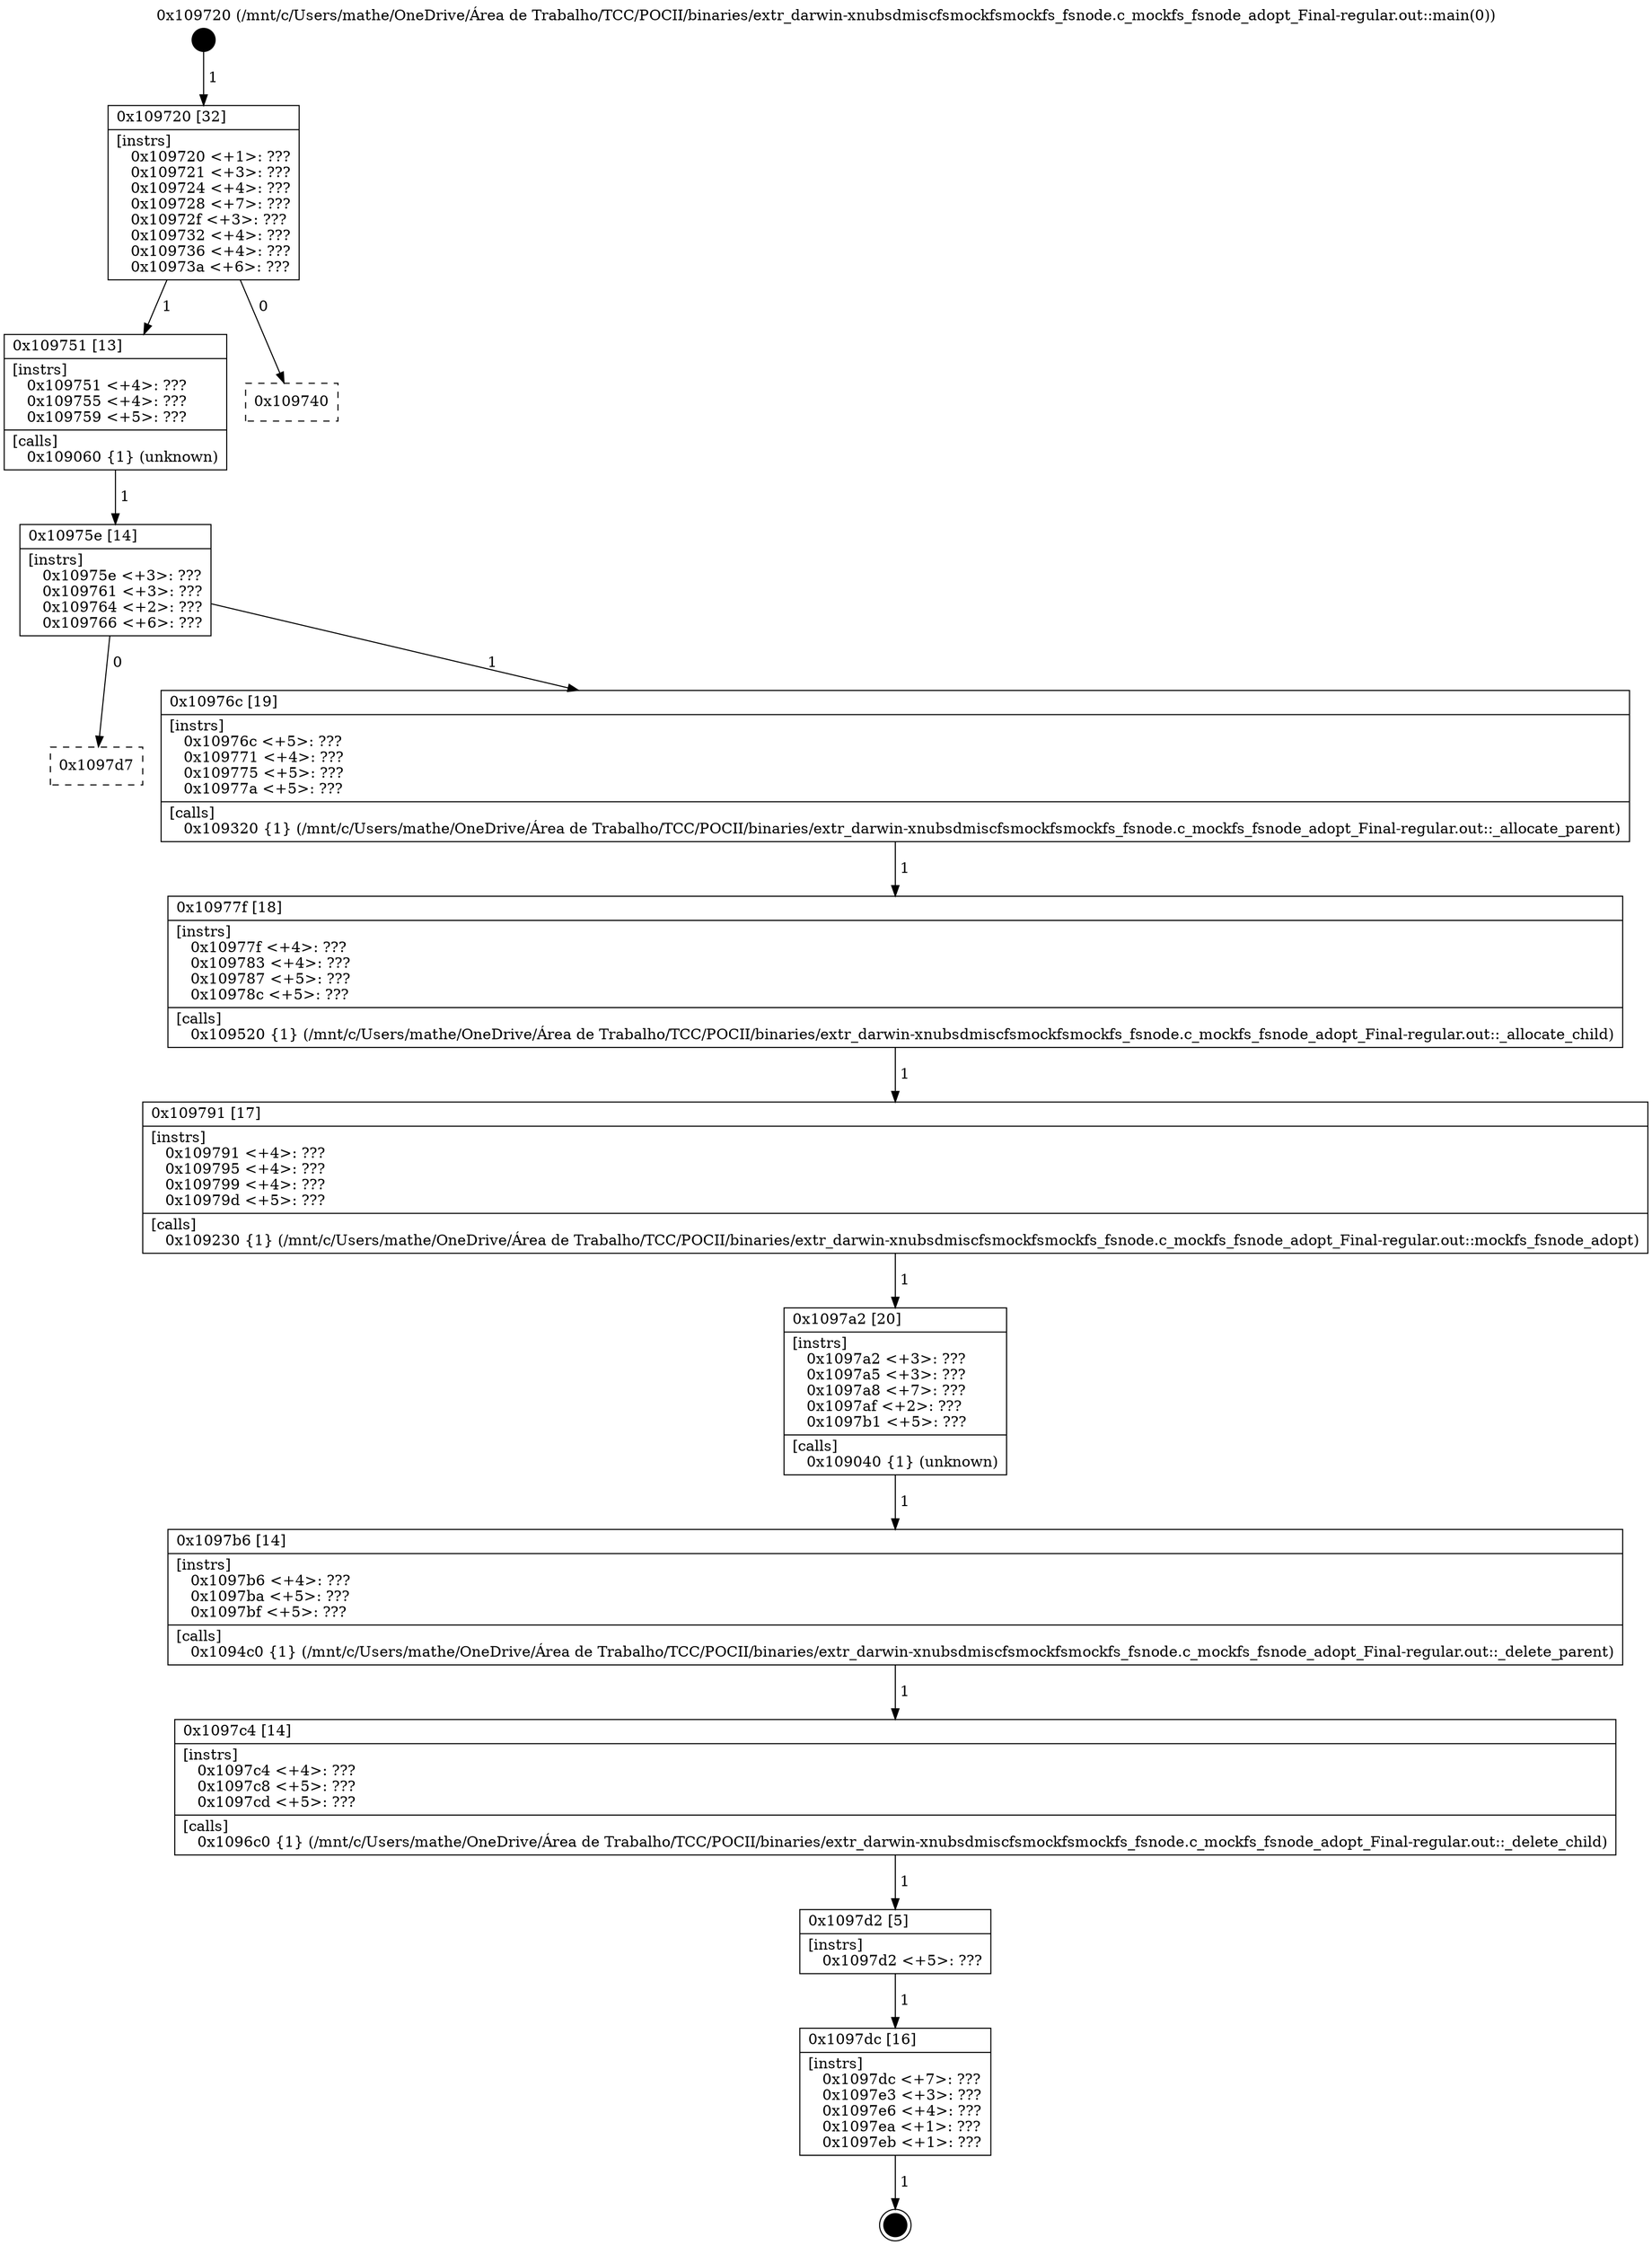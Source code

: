 digraph "0x109720" {
  label = "0x109720 (/mnt/c/Users/mathe/OneDrive/Área de Trabalho/TCC/POCII/binaries/extr_darwin-xnubsdmiscfsmockfsmockfs_fsnode.c_mockfs_fsnode_adopt_Final-regular.out::main(0))"
  labelloc = "t"
  node[shape=record]

  Entry [label="",width=0.3,height=0.3,shape=circle,fillcolor=black,style=filled]
  "0x109720" [label="{
     0x109720 [32]\l
     | [instrs]\l
     &nbsp;&nbsp;0x109720 \<+1\>: ???\l
     &nbsp;&nbsp;0x109721 \<+3\>: ???\l
     &nbsp;&nbsp;0x109724 \<+4\>: ???\l
     &nbsp;&nbsp;0x109728 \<+7\>: ???\l
     &nbsp;&nbsp;0x10972f \<+3\>: ???\l
     &nbsp;&nbsp;0x109732 \<+4\>: ???\l
     &nbsp;&nbsp;0x109736 \<+4\>: ???\l
     &nbsp;&nbsp;0x10973a \<+6\>: ???\l
  }"]
  "0x109751" [label="{
     0x109751 [13]\l
     | [instrs]\l
     &nbsp;&nbsp;0x109751 \<+4\>: ???\l
     &nbsp;&nbsp;0x109755 \<+4\>: ???\l
     &nbsp;&nbsp;0x109759 \<+5\>: ???\l
     | [calls]\l
     &nbsp;&nbsp;0x109060 \{1\} (unknown)\l
  }"]
  "0x109740" [label="{
     0x109740\l
  }", style=dashed]
  "0x10975e" [label="{
     0x10975e [14]\l
     | [instrs]\l
     &nbsp;&nbsp;0x10975e \<+3\>: ???\l
     &nbsp;&nbsp;0x109761 \<+3\>: ???\l
     &nbsp;&nbsp;0x109764 \<+2\>: ???\l
     &nbsp;&nbsp;0x109766 \<+6\>: ???\l
  }"]
  "0x1097d7" [label="{
     0x1097d7\l
  }", style=dashed]
  "0x10976c" [label="{
     0x10976c [19]\l
     | [instrs]\l
     &nbsp;&nbsp;0x10976c \<+5\>: ???\l
     &nbsp;&nbsp;0x109771 \<+4\>: ???\l
     &nbsp;&nbsp;0x109775 \<+5\>: ???\l
     &nbsp;&nbsp;0x10977a \<+5\>: ???\l
     | [calls]\l
     &nbsp;&nbsp;0x109320 \{1\} (/mnt/c/Users/mathe/OneDrive/Área de Trabalho/TCC/POCII/binaries/extr_darwin-xnubsdmiscfsmockfsmockfs_fsnode.c_mockfs_fsnode_adopt_Final-regular.out::_allocate_parent)\l
  }"]
  Exit [label="",width=0.3,height=0.3,shape=circle,fillcolor=black,style=filled,peripheries=2]
  "0x10977f" [label="{
     0x10977f [18]\l
     | [instrs]\l
     &nbsp;&nbsp;0x10977f \<+4\>: ???\l
     &nbsp;&nbsp;0x109783 \<+4\>: ???\l
     &nbsp;&nbsp;0x109787 \<+5\>: ???\l
     &nbsp;&nbsp;0x10978c \<+5\>: ???\l
     | [calls]\l
     &nbsp;&nbsp;0x109520 \{1\} (/mnt/c/Users/mathe/OneDrive/Área de Trabalho/TCC/POCII/binaries/extr_darwin-xnubsdmiscfsmockfsmockfs_fsnode.c_mockfs_fsnode_adopt_Final-regular.out::_allocate_child)\l
  }"]
  "0x109791" [label="{
     0x109791 [17]\l
     | [instrs]\l
     &nbsp;&nbsp;0x109791 \<+4\>: ???\l
     &nbsp;&nbsp;0x109795 \<+4\>: ???\l
     &nbsp;&nbsp;0x109799 \<+4\>: ???\l
     &nbsp;&nbsp;0x10979d \<+5\>: ???\l
     | [calls]\l
     &nbsp;&nbsp;0x109230 \{1\} (/mnt/c/Users/mathe/OneDrive/Área de Trabalho/TCC/POCII/binaries/extr_darwin-xnubsdmiscfsmockfsmockfs_fsnode.c_mockfs_fsnode_adopt_Final-regular.out::mockfs_fsnode_adopt)\l
  }"]
  "0x1097a2" [label="{
     0x1097a2 [20]\l
     | [instrs]\l
     &nbsp;&nbsp;0x1097a2 \<+3\>: ???\l
     &nbsp;&nbsp;0x1097a5 \<+3\>: ???\l
     &nbsp;&nbsp;0x1097a8 \<+7\>: ???\l
     &nbsp;&nbsp;0x1097af \<+2\>: ???\l
     &nbsp;&nbsp;0x1097b1 \<+5\>: ???\l
     | [calls]\l
     &nbsp;&nbsp;0x109040 \{1\} (unknown)\l
  }"]
  "0x1097b6" [label="{
     0x1097b6 [14]\l
     | [instrs]\l
     &nbsp;&nbsp;0x1097b6 \<+4\>: ???\l
     &nbsp;&nbsp;0x1097ba \<+5\>: ???\l
     &nbsp;&nbsp;0x1097bf \<+5\>: ???\l
     | [calls]\l
     &nbsp;&nbsp;0x1094c0 \{1\} (/mnt/c/Users/mathe/OneDrive/Área de Trabalho/TCC/POCII/binaries/extr_darwin-xnubsdmiscfsmockfsmockfs_fsnode.c_mockfs_fsnode_adopt_Final-regular.out::_delete_parent)\l
  }"]
  "0x1097c4" [label="{
     0x1097c4 [14]\l
     | [instrs]\l
     &nbsp;&nbsp;0x1097c4 \<+4\>: ???\l
     &nbsp;&nbsp;0x1097c8 \<+5\>: ???\l
     &nbsp;&nbsp;0x1097cd \<+5\>: ???\l
     | [calls]\l
     &nbsp;&nbsp;0x1096c0 \{1\} (/mnt/c/Users/mathe/OneDrive/Área de Trabalho/TCC/POCII/binaries/extr_darwin-xnubsdmiscfsmockfsmockfs_fsnode.c_mockfs_fsnode_adopt_Final-regular.out::_delete_child)\l
  }"]
  "0x1097d2" [label="{
     0x1097d2 [5]\l
     | [instrs]\l
     &nbsp;&nbsp;0x1097d2 \<+5\>: ???\l
  }"]
  "0x1097dc" [label="{
     0x1097dc [16]\l
     | [instrs]\l
     &nbsp;&nbsp;0x1097dc \<+7\>: ???\l
     &nbsp;&nbsp;0x1097e3 \<+3\>: ???\l
     &nbsp;&nbsp;0x1097e6 \<+4\>: ???\l
     &nbsp;&nbsp;0x1097ea \<+1\>: ???\l
     &nbsp;&nbsp;0x1097eb \<+1\>: ???\l
  }"]
  Entry -> "0x109720" [label=" 1"]
  "0x109720" -> "0x109751" [label=" 1"]
  "0x109720" -> "0x109740" [label=" 0"]
  "0x109751" -> "0x10975e" [label=" 1"]
  "0x10975e" -> "0x1097d7" [label=" 0"]
  "0x10975e" -> "0x10976c" [label=" 1"]
  "0x1097dc" -> Exit [label=" 1"]
  "0x10976c" -> "0x10977f" [label=" 1"]
  "0x10977f" -> "0x109791" [label=" 1"]
  "0x109791" -> "0x1097a2" [label=" 1"]
  "0x1097a2" -> "0x1097b6" [label=" 1"]
  "0x1097b6" -> "0x1097c4" [label=" 1"]
  "0x1097c4" -> "0x1097d2" [label=" 1"]
  "0x1097d2" -> "0x1097dc" [label=" 1"]
}
